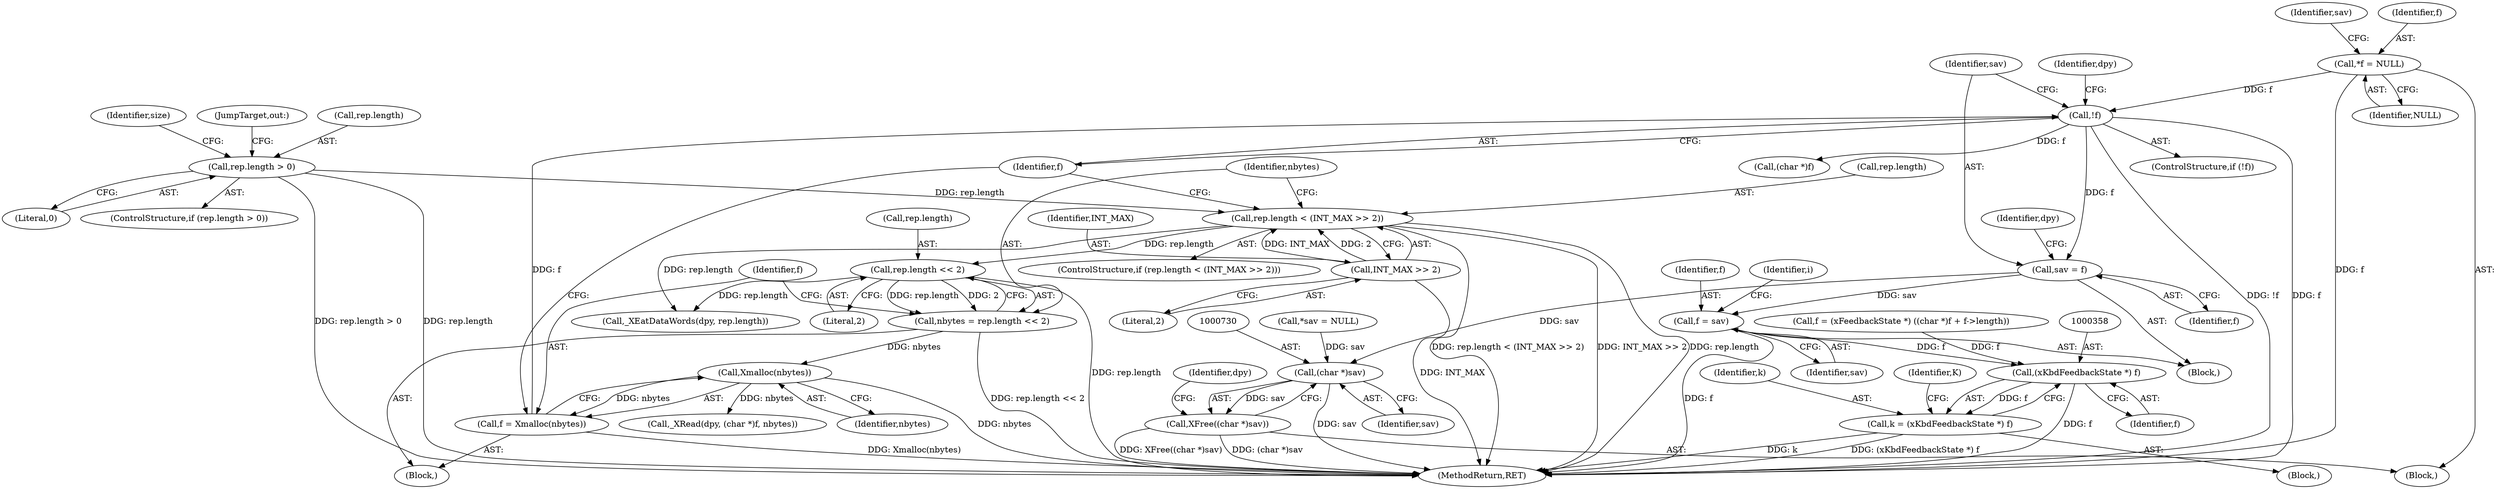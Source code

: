 digraph "0_libXi_19a9cd607de73947fcfb104682f203ffe4e1f4e5_1@pointer" {
"1000225" [label="(Call,sav = f)"];
"1000215" [label="(Call,!f)"];
"1000114" [label="(Call,*f = NULL)"];
"1000210" [label="(Call,f = Xmalloc(nbytes))"];
"1000212" [label="(Call,Xmalloc(nbytes))"];
"1000203" [label="(Call,nbytes = rep.length << 2)"];
"1000205" [label="(Call,rep.length << 2)"];
"1000195" [label="(Call,rep.length < (INT_MAX >> 2))"];
"1000176" [label="(Call,rep.length > 0)"];
"1000199" [label="(Call,INT_MAX >> 2)"];
"1000336" [label="(Call,f = sav)"];
"1000357" [label="(Call,(xKbdFeedbackState *) f)"];
"1000355" [label="(Call,k = (xKbdFeedbackState *) f)"];
"1000729" [label="(Call,(char *)sav)"];
"1000728" [label="(Call,XFree((char *)sav))"];
"1000210" [label="(Call,f = Xmalloc(nbytes))"];
"1000116" [label="(Identifier,NULL)"];
"1000200" [label="(Identifier,INT_MAX)"];
"1000201" [label="(Literal,2)"];
"1000230" [label="(Call,(char *)f)"];
"1000181" [label="(Block,)"];
"1000114" [label="(Call,*f = NULL)"];
"1000185" [label="(Identifier,size)"];
"1000359" [label="(Identifier,f)"];
"1000118" [label="(Call,*sav = NULL)"];
"1000361" [label="(Identifier,K)"];
"1000228" [label="(Call,_XRead(dpy, (char *)f, nbytes))"];
"1000218" [label="(Call,_XEatDataWords(dpy, rep.length))"];
"1000733" [label="(Identifier,dpy)"];
"1000225" [label="(Call,sav = f)"];
"1000213" [label="(Identifier,nbytes)"];
"1000337" [label="(Identifier,f)"];
"1000227" [label="(Identifier,f)"];
"1000206" [label="(Call,rep.length)"];
"1000180" [label="(Literal,0)"];
"1000204" [label="(Identifier,nbytes)"];
"1000216" [label="(Identifier,f)"];
"1000119" [label="(Identifier,sav)"];
"1000205" [label="(Call,rep.length << 2)"];
"1000737" [label="(MethodReturn,RET)"];
"1000336" [label="(Call,f = sav)"];
"1000219" [label="(Identifier,dpy)"];
"1000202" [label="(Block,)"];
"1000214" [label="(ControlStructure,if (!f))"];
"1000199" [label="(Call,INT_MAX >> 2)"];
"1000176" [label="(Call,rep.length > 0)"];
"1000727" [label="(JumpTarget,out:)"];
"1000728" [label="(Call,XFree((char *)sav))"];
"1000229" [label="(Identifier,dpy)"];
"1000209" [label="(Literal,2)"];
"1000226" [label="(Identifier,sav)"];
"1000203" [label="(Call,nbytes = rep.length << 2)"];
"1000357" [label="(Call,(xKbdFeedbackState *) f)"];
"1000215" [label="(Call,!f)"];
"1000211" [label="(Identifier,f)"];
"1000705" [label="(Call,f = (xFeedbackState *) ((char *)f + f->length))"];
"1000196" [label="(Call,rep.length)"];
"1000212" [label="(Call,Xmalloc(nbytes))"];
"1000341" [label="(Identifier,i)"];
"1000356" [label="(Identifier,k)"];
"1000104" [label="(Block,)"];
"1000729" [label="(Call,(char *)sav)"];
"1000115" [label="(Identifier,f)"];
"1000177" [label="(Call,rep.length)"];
"1000731" [label="(Identifier,sav)"];
"1000355" [label="(Call,k = (xKbdFeedbackState *) f)"];
"1000195" [label="(Call,rep.length < (INT_MAX >> 2))"];
"1000175" [label="(ControlStructure,if (rep.length > 0))"];
"1000338" [label="(Identifier,sav)"];
"1000194" [label="(ControlStructure,if (rep.length < (INT_MAX >> 2)))"];
"1000352" [label="(Block,)"];
"1000225" -> "1000181"  [label="AST: "];
"1000225" -> "1000227"  [label="CFG: "];
"1000226" -> "1000225"  [label="AST: "];
"1000227" -> "1000225"  [label="AST: "];
"1000229" -> "1000225"  [label="CFG: "];
"1000215" -> "1000225"  [label="DDG: f"];
"1000225" -> "1000336"  [label="DDG: sav"];
"1000225" -> "1000729"  [label="DDG: sav"];
"1000215" -> "1000214"  [label="AST: "];
"1000215" -> "1000216"  [label="CFG: "];
"1000216" -> "1000215"  [label="AST: "];
"1000219" -> "1000215"  [label="CFG: "];
"1000226" -> "1000215"  [label="CFG: "];
"1000215" -> "1000737"  [label="DDG: f"];
"1000215" -> "1000737"  [label="DDG: !f"];
"1000114" -> "1000215"  [label="DDG: f"];
"1000210" -> "1000215"  [label="DDG: f"];
"1000215" -> "1000230"  [label="DDG: f"];
"1000114" -> "1000104"  [label="AST: "];
"1000114" -> "1000116"  [label="CFG: "];
"1000115" -> "1000114"  [label="AST: "];
"1000116" -> "1000114"  [label="AST: "];
"1000119" -> "1000114"  [label="CFG: "];
"1000114" -> "1000737"  [label="DDG: f"];
"1000210" -> "1000202"  [label="AST: "];
"1000210" -> "1000212"  [label="CFG: "];
"1000211" -> "1000210"  [label="AST: "];
"1000212" -> "1000210"  [label="AST: "];
"1000216" -> "1000210"  [label="CFG: "];
"1000210" -> "1000737"  [label="DDG: Xmalloc(nbytes)"];
"1000212" -> "1000210"  [label="DDG: nbytes"];
"1000212" -> "1000213"  [label="CFG: "];
"1000213" -> "1000212"  [label="AST: "];
"1000212" -> "1000737"  [label="DDG: nbytes"];
"1000203" -> "1000212"  [label="DDG: nbytes"];
"1000212" -> "1000228"  [label="DDG: nbytes"];
"1000203" -> "1000202"  [label="AST: "];
"1000203" -> "1000205"  [label="CFG: "];
"1000204" -> "1000203"  [label="AST: "];
"1000205" -> "1000203"  [label="AST: "];
"1000211" -> "1000203"  [label="CFG: "];
"1000203" -> "1000737"  [label="DDG: rep.length << 2"];
"1000205" -> "1000203"  [label="DDG: rep.length"];
"1000205" -> "1000203"  [label="DDG: 2"];
"1000205" -> "1000209"  [label="CFG: "];
"1000206" -> "1000205"  [label="AST: "];
"1000209" -> "1000205"  [label="AST: "];
"1000205" -> "1000737"  [label="DDG: rep.length"];
"1000195" -> "1000205"  [label="DDG: rep.length"];
"1000205" -> "1000218"  [label="DDG: rep.length"];
"1000195" -> "1000194"  [label="AST: "];
"1000195" -> "1000199"  [label="CFG: "];
"1000196" -> "1000195"  [label="AST: "];
"1000199" -> "1000195"  [label="AST: "];
"1000204" -> "1000195"  [label="CFG: "];
"1000216" -> "1000195"  [label="CFG: "];
"1000195" -> "1000737"  [label="DDG: rep.length < (INT_MAX >> 2)"];
"1000195" -> "1000737"  [label="DDG: INT_MAX >> 2"];
"1000195" -> "1000737"  [label="DDG: rep.length"];
"1000176" -> "1000195"  [label="DDG: rep.length"];
"1000199" -> "1000195"  [label="DDG: INT_MAX"];
"1000199" -> "1000195"  [label="DDG: 2"];
"1000195" -> "1000218"  [label="DDG: rep.length"];
"1000176" -> "1000175"  [label="AST: "];
"1000176" -> "1000180"  [label="CFG: "];
"1000177" -> "1000176"  [label="AST: "];
"1000180" -> "1000176"  [label="AST: "];
"1000185" -> "1000176"  [label="CFG: "];
"1000727" -> "1000176"  [label="CFG: "];
"1000176" -> "1000737"  [label="DDG: rep.length > 0"];
"1000176" -> "1000737"  [label="DDG: rep.length"];
"1000199" -> "1000201"  [label="CFG: "];
"1000200" -> "1000199"  [label="AST: "];
"1000201" -> "1000199"  [label="AST: "];
"1000199" -> "1000737"  [label="DDG: INT_MAX"];
"1000336" -> "1000181"  [label="AST: "];
"1000336" -> "1000338"  [label="CFG: "];
"1000337" -> "1000336"  [label="AST: "];
"1000338" -> "1000336"  [label="AST: "];
"1000341" -> "1000336"  [label="CFG: "];
"1000336" -> "1000737"  [label="DDG: f"];
"1000336" -> "1000357"  [label="DDG: f"];
"1000357" -> "1000355"  [label="AST: "];
"1000357" -> "1000359"  [label="CFG: "];
"1000358" -> "1000357"  [label="AST: "];
"1000359" -> "1000357"  [label="AST: "];
"1000355" -> "1000357"  [label="CFG: "];
"1000357" -> "1000737"  [label="DDG: f"];
"1000357" -> "1000355"  [label="DDG: f"];
"1000705" -> "1000357"  [label="DDG: f"];
"1000355" -> "1000352"  [label="AST: "];
"1000356" -> "1000355"  [label="AST: "];
"1000361" -> "1000355"  [label="CFG: "];
"1000355" -> "1000737"  [label="DDG: k"];
"1000355" -> "1000737"  [label="DDG: (xKbdFeedbackState *) f"];
"1000729" -> "1000728"  [label="AST: "];
"1000729" -> "1000731"  [label="CFG: "];
"1000730" -> "1000729"  [label="AST: "];
"1000731" -> "1000729"  [label="AST: "];
"1000728" -> "1000729"  [label="CFG: "];
"1000729" -> "1000737"  [label="DDG: sav"];
"1000729" -> "1000728"  [label="DDG: sav"];
"1000118" -> "1000729"  [label="DDG: sav"];
"1000728" -> "1000104"  [label="AST: "];
"1000733" -> "1000728"  [label="CFG: "];
"1000728" -> "1000737"  [label="DDG: (char *)sav"];
"1000728" -> "1000737"  [label="DDG: XFree((char *)sav)"];
}

